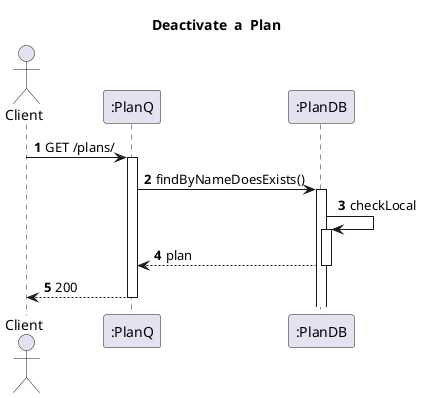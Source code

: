 @startuml
'https://plantuml.com/sequence-diagram
autoactivate on
autonumber
title  Deactivate  a  Plan

autonumber

actor "Client" as Ac
participant ":PlanQ" as Auth
participant ":PlanDB" as DB
Ac->Auth:GET /plans/
Auth->DB:findByNameDoesExists()
DB->DB:checkLocal
DB-->Auth:plan
Auth-->Ac:200
@enduml
